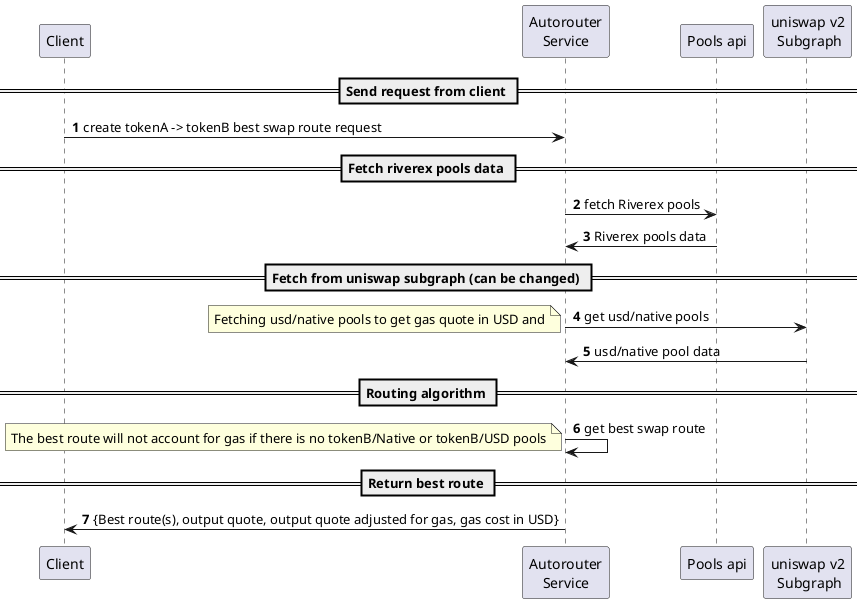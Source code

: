@startuml
autonumber
participant Client as cl
participant "Autorouter\nService" as autor
participant "Pools api" as poolsapi
participant "uniswap v2\n Subgraph" as subgr

== Send request from client ==
cl -> autor : create tokenA -> tokenB best swap route request

== Fetch riverex pools data ==

autor -> poolsapi : fetch Riverex pools
poolsapi -> autor : Riverex pools data

== Fetch from uniswap subgraph (can be changed) ==
autor -> subgr : get usd/native pools
note left: Fetching usd/native pools to get gas quote in USD and
subgr -> autor : usd/native pool data

== Routing algorithm ==
autor -> autor : get best swap route
note left: The best route will not account for gas if there is no tokenB/Native or tokenB/USD pools

== Return best route ==
autor -> cl : {Best route(s), output quote, output quote adjusted for gas, gas cost in USD}
@enduml